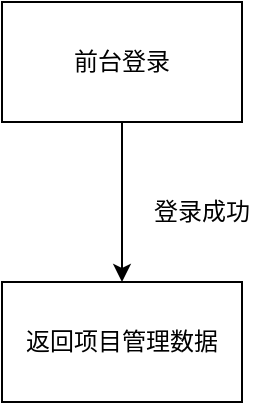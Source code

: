 <mxfile version="22.1.4" type="github">
  <diagram name="第 1 页" id="qJCGqf8awdJ837jKPuQ6">
    <mxGraphModel dx="1426" dy="769" grid="1" gridSize="10" guides="1" tooltips="1" connect="1" arrows="1" fold="1" page="1" pageScale="1" pageWidth="827" pageHeight="1169" math="0" shadow="0">
      <root>
        <mxCell id="0" />
        <mxCell id="1" parent="0" />
        <mxCell id="OHvQmX5lEqg-VTKBzFHW-3" value="" style="edgeStyle=orthogonalEdgeStyle;rounded=0;orthogonalLoop=1;jettySize=auto;html=1;" edge="1" parent="1" source="OHvQmX5lEqg-VTKBzFHW-1" target="OHvQmX5lEqg-VTKBzFHW-2">
          <mxGeometry relative="1" as="geometry" />
        </mxCell>
        <mxCell id="OHvQmX5lEqg-VTKBzFHW-1" value="前台登录" style="rounded=0;whiteSpace=wrap;html=1;" vertex="1" parent="1">
          <mxGeometry x="180" y="120" width="120" height="60" as="geometry" />
        </mxCell>
        <mxCell id="OHvQmX5lEqg-VTKBzFHW-2" value="返回项目管理数据" style="whiteSpace=wrap;html=1;rounded=0;" vertex="1" parent="1">
          <mxGeometry x="180" y="260" width="120" height="60" as="geometry" />
        </mxCell>
        <mxCell id="OHvQmX5lEqg-VTKBzFHW-4" value="登录成功" style="text;html=1;strokeColor=none;fillColor=none;align=center;verticalAlign=middle;whiteSpace=wrap;rounded=0;" vertex="1" parent="1">
          <mxGeometry x="250" y="210" width="60" height="30" as="geometry" />
        </mxCell>
      </root>
    </mxGraphModel>
  </diagram>
</mxfile>
